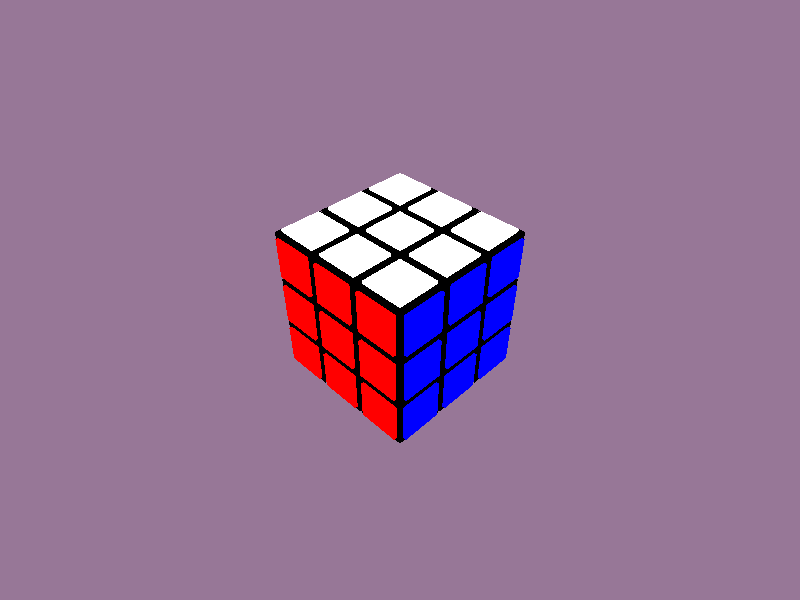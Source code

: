 // Farben einbinden
#include "colors.inc"

// Debuging Variblen
#declare Debug_Init = 1;
#declare Debug_RotateLevel = 1;

// Statische Variablen
#declare SEITE_RECHTS = 0;
#declare SEITE_LINKS = 1;
#declare SEITE_OBEN = 2;

#declare ROTATION_CLOCK = 1;
#declare ROTATION_COUNTERCLOCK = -1;

// Bei der Rotation einer Ebene wird diese über eine Sichtbare Seite und den Abstand von dem Eck-Wuerfel in der Mitte des Bildschirmes definiert => Jede Ebene bekommt eine Nummer
// SPALTE [Seitennummer (Siehe Static SEITE_??)], [Distanze vom Eck-Wuerfel (0-2)]
#declare SPALTE = array[3][3]
    #declare SPALTE[0][0] = 0;
    #declare SPALTE[0][1] = 1;
    #declare SPALTE[0][2] = 2;

    #declare SPALTE[1][0] = 3;
    #declare SPALTE[1][1] = 4;
    #declare SPALTE[1][2] = 5;

    #declare SPALTE[2][0] = 6;
    #declare SPALTE[2][1] = 7;
    #declare SPALTE[2][2] = 8;
    
// Jede Seite hat eine Nummer, ueber die die Farbe zugewiesen wird
#declare FARBE = array[6]
    #declare FARBE[0] = pigment {Red}
    #declare FARBE[1] = pigment {Orange}
    #declare FARBE[2] = pigment {Blue}
    #declare FARBE[3] = pigment {Green}
    #declare FARBE[4] = pigment {White}
    #declare FARBE[5] = pigment {Yellow}
    
// Grundkörper
#declare Wuerfel = box {
    <-0.48,-0.48,0.48>, <0.48,0.48,-0.48>
}

#declare Seite = box {
    <-0.4,-0.04,0.4>, <0.4,0.04,-0.4>
    rotate <0,0,90>
}

// Gibt den Zeitpunkt (Clock-Wert), bei dem die Erste Rotation beginnt, an
#declare CStart = 0;

// Speicher für alle Würfel
#declare Cube = array[27]

// Speichert für jede Position die Würfel ID, des momentan dort sitzenden Würfels
#declare CubeArrangement = array[3][3][3]

// Initialisiert die Umgebung
#macro InitSetting()
    #debug "Initialisiere Setting \n"
    camera {
        //orthographic
        location <6,7,6>
        look_at <0,0,0>
    }

    background {
        color Violet
    }

    light_source {
        <5,5,0>
        color rgb <0.5,0.5,0.5>
    }

    light_source {
        <0,5,5>
        color rgb <0.5,0.5,0.5>
    }

    /*
    plane {
        <0,1,0>,-1.5
        pigment {White}
        rotate <0,0,0>
    }
    */
#end


// Schwarzen Wuerfel
#macro Erzeugen_Grundstruktur (Wuerfel, Grundstruktur)
    #for(X, 0, 2, 1)
        #for(Y, 0, 2, 1)
            #for(Z, 0, 2, 1)
                #declare Grundstruktur[X][Y][Z] = object {
                    Wuerfel
                    translate <X-1,Y-1,Z-1>
                }
            #end
        #end
    #end
#end

// Farbigen Seitenflaechen
#macro Erzeugen_Seiten (Seite, Seiten)
    #for(SeitenNr, 0, 5, 1)
        #for(A, 0, 2, 1)
            #for(B, 0, 2, 1)
                #declare Seiten[A][B][SeitenNr] = object {
                    Seite
                    pigment {FARBE[SeitenNr]}
                    
                    #switch (SeitenNr)
                        #case (5)
                        #case (4)
                            rotate <0,0,-90>
                        #break
                        #case (3)
                        #case (2)
                            rotate <0,90,0>
                        #break
                    #end
                    
                    #switch (SeitenNr)
                        #case (0)
                            translate <1.5,A-1,B-1>
                        #break
                        #case (1)
                            translate <-1.5,A-1,B-1>
                        #break
                        #case (2)
                            translate <B-1,A-1,1.5>
                        #break
                        #case (3)
                            translate <B-1,A-1,-1.5>
                        #break
                        #case (4)
                            translate <B-1,1.5,A-1>
                        #break
                        #case (5)
                            translate <B-1,-1.5,A-1>
                        #break
                    #end
                }
            #end
        #end
    #end
#end

// Zeigt den kompletten Cube an
#macro Anzeigen_Cube()
    #for(I, 0, 26, 1)
        Cube[I]
    #end
#end 

// Schreib die Würfel in das Cube Array, und speichert die IDs in dem CubeArrangement Array
#macro AssignArray(Cube, CubeArrangement, Grundstruktur)
    
    #if(Debug_Init)
        #debug " \n"
        #debug "AssignArray \n"
    #end
    
    #declare I = 0;
    #for(X, 0, 2, 1)
        #for(Y, 0, 2, 1)
            #for(Z, 0, 2, 1)
                #declare Cube[I] = Grundstruktur[X][Y][Z]
                
                #declare CubeArrangement[X][Y][Z] = I;
                
                #if(Debug_Init)
                    #debug str(X,0,0)
                    #debug "-"
                    #debug str(Y,0,0)
                    #debug "-"
                    #debug str(Z,0,0)
                    #debug " -- "
                    #debug "Cube Nr:"
                    #debug str(CubeArrangement[X][Y][Z],3,0)
                    #debug "  \n"
                #end
                
                #declare I = I + 1;
            #end
        #end
    #end
#end

// Verschmiltzt die Schwarzen Würfel mit ihren jeweiligen Seitenflaechen
#macro Binden(Cube, CubeArrangement)
    #for(SeitenNr, 0, 5, 1)
        #for(A, 0, 2, 1)
            #for(B, 0, 2, 1)
                #switch (SeitenNr)
                    #case (0)
                        #declare Grundstruktur[2][A][B] = union {
                            object {
                                Grundstruktur[2][A][B]
                            }
                            object {
                                Seiten[A][B][SeitenNr]
                            }
                        }
                    #break
                    #case (1)
                        #declare Grundstruktur[0][A][B] = union {
                            object {
                                Grundstruktur[0][A][B]
                            }
                            object {
                                Seiten[A][B][SeitenNr]
                            }
                        }
                    #break
                    #case (2)
                        #declare Grundstruktur[B][A][2] = union {
                            object {
                                Grundstruktur[B][A][2]
                            }
                            object {
                                Seiten[A][B][SeitenNr]
                            }
                        }
                    #break
                    #case (3)
                        #declare Grundstruktur[B][A][0] = union {
                            object {
                                Grundstruktur[B][A][0]
                            }
                            object {
                                Seiten[A][B][SeitenNr]
                            }
                        }
                    #break
                    #case (4)
                        #declare Grundstruktur[B][2][A] = union {
                            object {
                                Grundstruktur[B][2][A]
                            }
                            object {
                                Seiten[A][B][SeitenNr]
                            }
                        }
                    #break
                    #case (5)
                        #declare Grundstruktur[B][0][A] = union {
                            object {
                                Grundstruktur[B][0][A]
                            }
                            object {
                                Seiten[A][B][SeitenNr]
                            }
                        }
                    #break
                #end
            #end
        #end
    #end
    AssignArray(Cube,CubeArrangement, Grundstruktur)
#end

// Initialisiert die Grundwelt und den Rubiks Cube
#macro Init(Cube,CubeArrangement)
    InitSetting()
    
    #declare Grundstruktur = array[3][3][3]
    #declare Seiten = array[3][3][6]
    
    Erzeugen_Grundstruktur(Wuerfel,Grundstruktur)
    Erzeugen_Seiten(Seite,Seiten)
    Binden(Cube,CubeArrangement)
#end

// Rotiert einen Einzelnen Würfel, Benötigt dafür die Würfel ID, die Rotations-Achse und ob Mit oder Gegen den Uhrzeigersinn
#macro RotateCube(Number, Direktion, Rotation)
    #declare Cube [Number] = object {
        Cube[Number]
        #switch(Direktion)
        #case (0)
            rotate <0,0,Rotation * 90>
        #break
        #case (1)
            rotate <Rotation * 90,0,0>
        #break
        #case (2)
            rotate <0,Rotation * 90,0>
        #break
        #end
    }
#end

// Liefert den X,Y,Z Array-Index eines Würfels bei Angaben von A,B, der Seite und Entfernung zum 2,2,2 Eck-Würfel der in der Mitte des Bildschirmes liegt
#macro Location(X,Y,Z,A,B,Seite,Entfernung)
    #switch (SPALTE[Seite][Entfernung])
            #case (0)
                #declare X = A;
                #declare Y = B;
                #declare Z = 2;
            #break
            #case (1)
                #declare X = A;
                #declare Y = B;
                #declare Z = 1;
            #break
                #case (2)
                #declare X = A;
                #declare Y = B;
                #declare Z = 0;
            #break
            
            #case (3)
                #declare X = 2;
                #declare Y = A;
                #declare Z = B;
            #break
            #case (4)
                #declare X = 1;
                #declare Y = A;
                #declare Z = B;
            #break
            #case (5)
                #declare X = 0;
                #declare Y = A;
                #declare Z = B;
            #break
            
            #case (6)
                #declare X = A;
                #declare Y = 2;
                #declare Z = B;
            #break
            #case (7)
                #declare X = A;
                #declare Y = 1;
                #declare Z = B;
            #break
            #case (8)
                #declare X = A;
                #declare Y = 0;
                #declare Z = B;
            #break
        #end
#end

// Rotiert eine komplette Ebene
#macro RotateLevel(Seite,Entfernung, Rotation, CubeArrangement)
    #debug "\n"
    #debug "Rotation: \n"
    #for(A, 0, 2, 1)
        #for(B, 0, 2, 1)
            #declare X = -1;
            #declare Y = -1;
            #declare Z = -1;
            Location(X,Y,Z,A,B,Seite,Entfernung)
            
            #if(Debug_RotateLevel)
                #debug str(X,0,0)
                #debug "-"
                #debug str(Y,0,0)
                #debug "-"
                #debug str(Z,0,0)
                #debug " -- "
                #debug "Cube Nr: "
                #debug str(CubeArrangement[X][Y][Z],0,0)
                #debug "\n"
            #end
            
            RotateCube(CubeArrangement[X][Y][Z],Seite, Rotation)
        #end
    #end
    //#debug "\n"
    //UpdateCubeArrangement(Seite, Entfernung,Rotation,CubeArrangement)
    //#debug "\n\n"
#end

// Rotiert eine komplette Ebene, in Abhängigkeit von der Zeit (Clock)
#macro RotateLevelTime(Seite,Entfernung,Rotation,CubeArrangement,CStart,Clock)
    #if(Clock >= CStart & Clock < (CStart + 1))
        #declare RotationNew = Rotation * (Clock - CStart);
        RotateLevel(Seite,Entfernung,RotationNew,CubeArrangement)
    #else
        #if(Clock >= (CStart + 1))
            RotateLevel(Seite,Entfernung,Rotation,CubeArrangement)
        #end
    #end
    #declare CStart = CStart + 1;
#end

Init(Cube,CubeArrangement)

#declare X = -1;
#declare Y = -1;
#declare Z = -1;

RotateLevelTime(SEITE_RECHTS,0,ROTATION_COUNTERCLOCK,CubeArrangement, CStart, clock)
Anzeigen_Cube()




